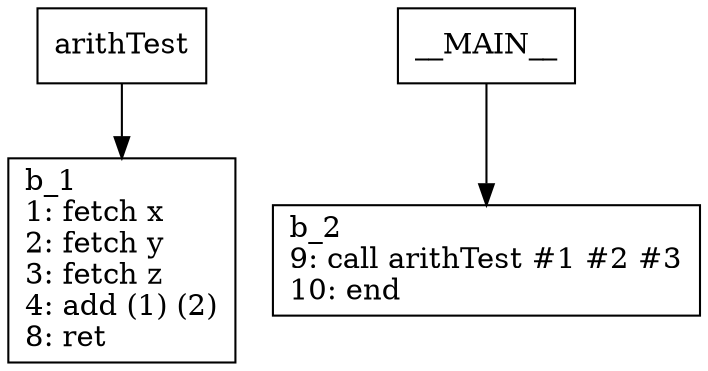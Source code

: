 digraph Computation {
node [shape=box];
arithTest -> b_1;
b_1 [label="b_1\l1: fetch x\l2: fetch y\l3: fetch z\l4: add (1) (2)\l8: ret \l"]
__MAIN__ -> b_2;
b_2 [label="b_2\l9: call arithTest #1 #2 #3\l10: end\l"]
}
